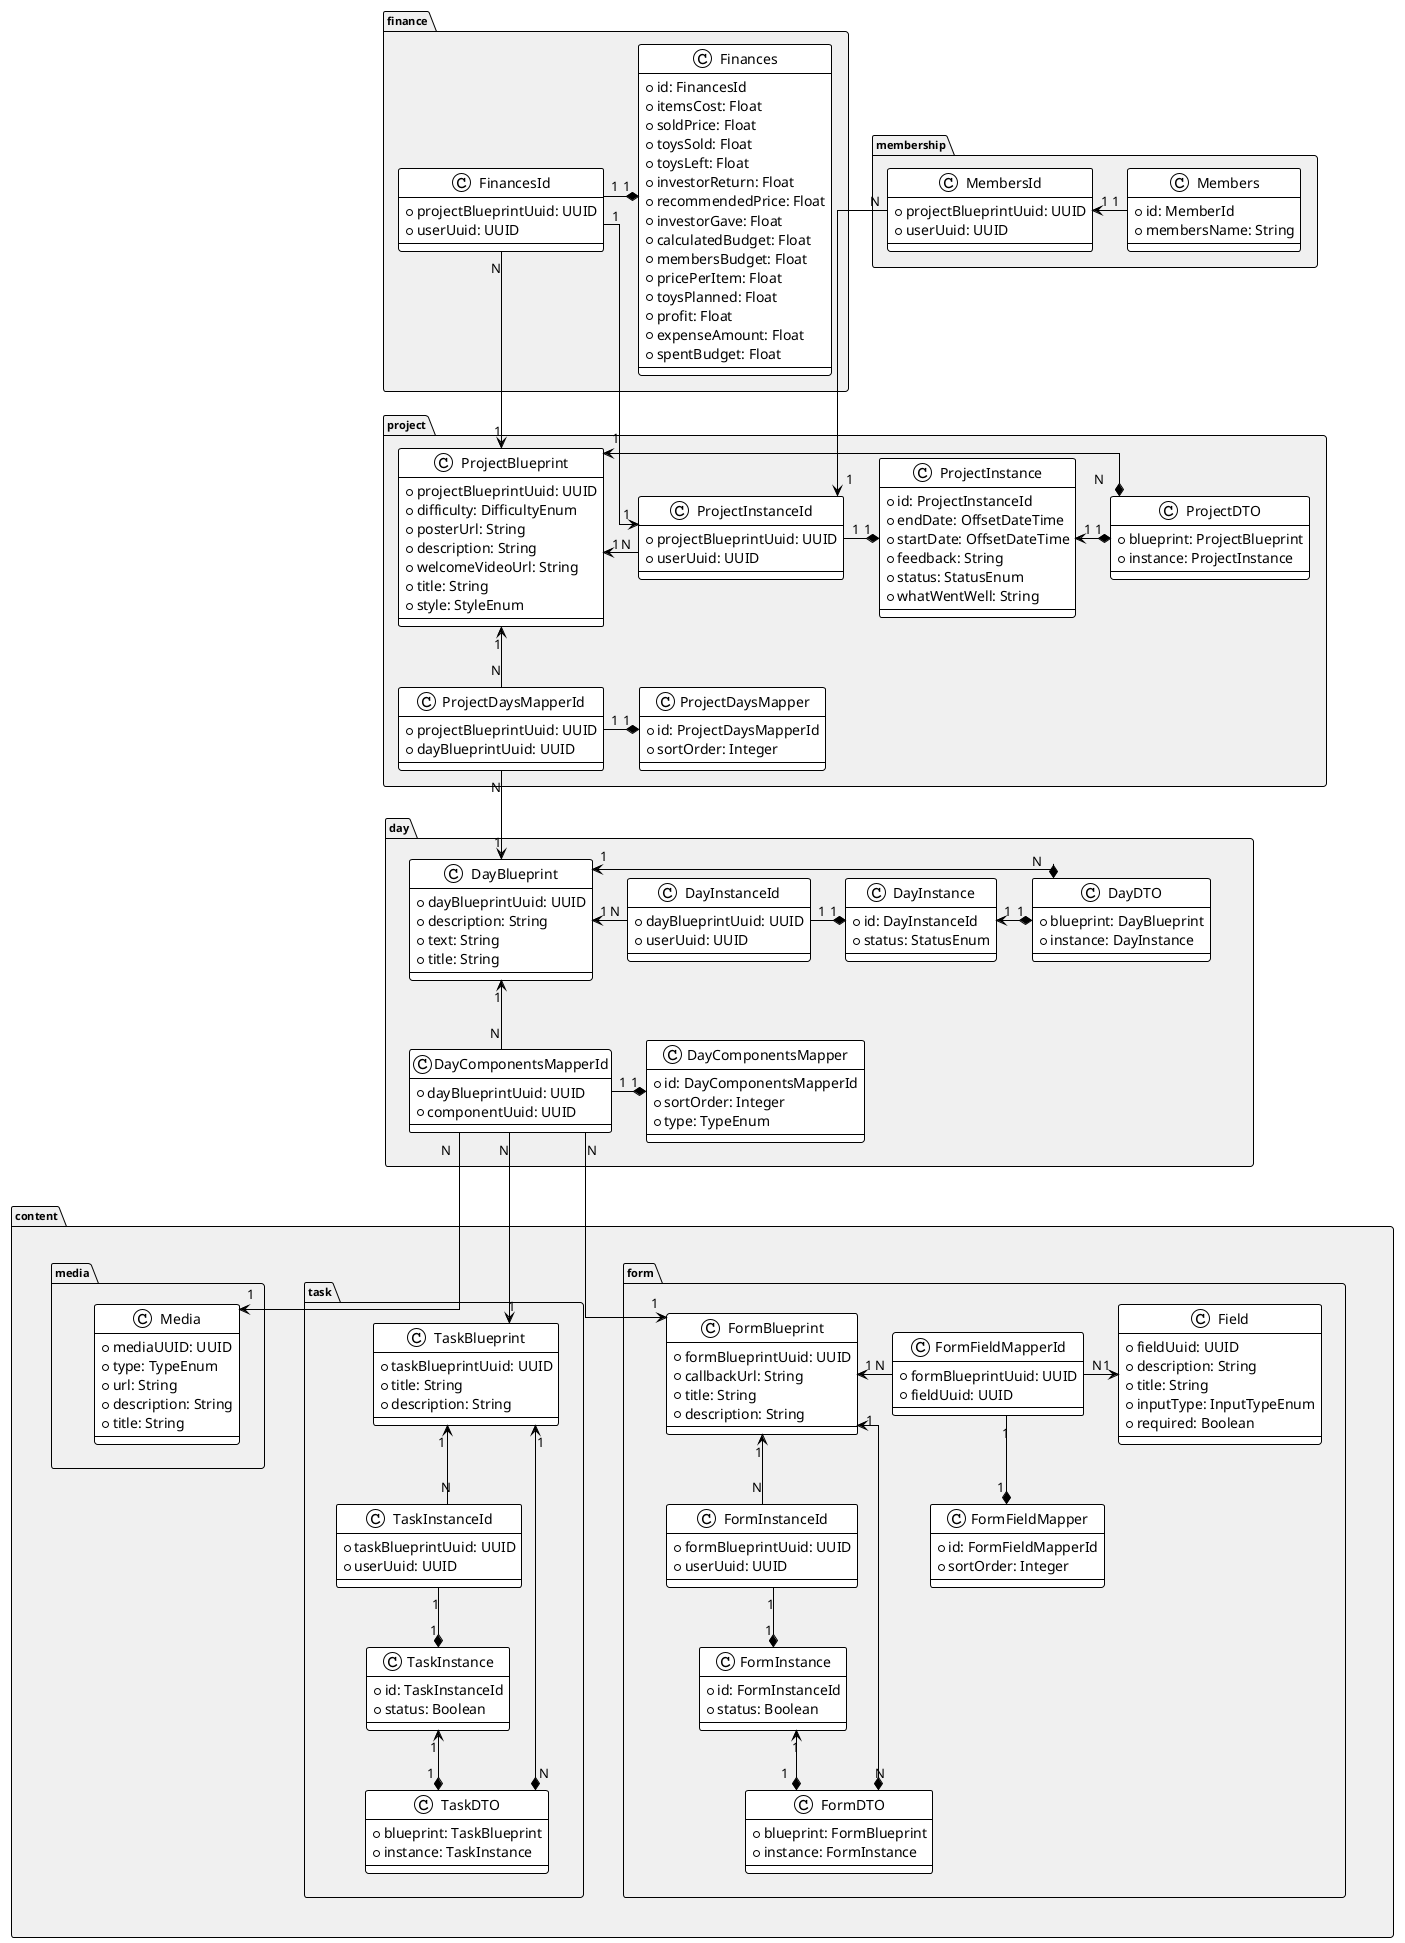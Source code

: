 @startuml

!theme plain

skinparam linetype ortho

skinparam package {
    FontSize 11
    FontStyle bold
    BackgroundColor #F0F0F0
}

package "project" {
    class ProjectBlueprint {
        * projectBlueprintUuid: UUID
        * difficulty: DifficultyEnum
        * posterUrl: String
        * description: String
        * welcomeVideoUrl: String
        * title: String
        * style: StyleEnum
    }

    class ProjectInstanceId {
        * projectBlueprintUuid: UUID
        * userUuid: UUID
    }

    class ProjectInstance {
        * id: ProjectInstanceId
        * endDate: OffsetDateTime
        * startDate: OffsetDateTime
        * feedback: String
        * status: StatusEnum
        * whatWentWell: String
    }

    class ProjectDTO {
        * blueprint: ProjectBlueprint
        * instance: ProjectInstance
    }

    class ProjectDaysMapperId {
        * projectBlueprintUuid: UUID
        * dayBlueprintUuid: UUID
    }

    class ProjectDaysMapper {
        * id: ProjectDaysMapperId
        * sortOrder: Integer
    }

}

package "membership" {
    class Members {
        * id: MemberId
        * membersName: String
    }
    
    class MembersId {
        * projectBlueprintUuid: UUID
        * userUuid: UUID
    }
}

package "day" {
    class DayBlueprint {
        * dayBlueprintUuid: UUID
        * description: String
        * text: String
        * title: String
    }

    class DayInstanceId {
        * dayBlueprintUuid: UUID
        * userUuid: UUID
    }

    class DayInstance {
        * id: DayInstanceId
        * status: StatusEnum
    }

    class DayDTO {
        * blueprint: DayBlueprint
        * instance: DayInstance
    }

    class DayComponentsMapperId {
        * dayBlueprintUuid: UUID
        * componentUuid: UUID
    }

    class DayComponentsMapper {
        * id: DayComponentsMapperId
        * sortOrder: Integer
        * type: TypeEnum
    }
}

package "content" {
    package "form" {
        class FormBlueprint {
            * formBlueprintUuid: UUID
            * callbackUrl: String
            * title: String
            * description: String
        }

        class FormInstanceId {
            * formBlueprintUuid: UUID
            * userUuid: UUID
        }

        class FormInstance {
            * id: FormInstanceId
            * status: Boolean
        }

        class FormDTO {
            * blueprint: FormBlueprint
            * instance: FormInstance
        }

        class FormFieldMapperId {
            * formBlueprintUuid: UUID
            * fieldUuid: UUID
        }

        class FormFieldMapper {
            * id: FormFieldMapperId
            * sortOrder: Integer
        }

        class Field {
            * fieldUuid: UUID
            * description: String
            * title: String
            * inputType: InputTypeEnum
            * required: Boolean
        }
    }

    package "task" {
        class TaskBlueprint {
            * taskBlueprintUuid: UUID
            * title: String
            * description: String
        }

        class TaskInstanceId {
            * taskBlueprintUuid: UUID
            * userUuid: UUID
        }

        class TaskInstance {
            * id: TaskInstanceId
            * status: Boolean
        }

        class TaskDTO {
            * blueprint: TaskBlueprint
            * instance: TaskInstance
        }
    }

    package "media" {
        class Media {
            * mediaUUID: UUID
            * type: TypeEnum
            * url: String
            * description: String
            * title: String
        }
    }
}
package "finance" {
    class FinancesId {
        * projectBlueprintUuid: UUID
        * userUuid: UUID
    }
    class Finances {
        * id: FinancesId
        * itemsCost: Float
        * soldPrice: Float
        * toysSold: Float
        * toysLeft: Float
        * investorReturn: Float
        * recommendedPrice: Float
        * investorGave: Float
        * calculatedBudget: Float
        * membersBudget: Float
        * pricePerItem: Float
        * toysPlanned: Float
        * profit: Float
        * expenseAmount: Float
        * spentBudget: Float
    }
}
FinancesId       "1" -down-> "1" ProjectInstanceId
FinancesId       "N" -down-> "1" ProjectBlueprint
Finances         "1" *-left- "1" FinancesId

MembersId        "N" -down-> "1" ProjectInstanceId
Members        "1" -left-> "1" MembersId

ProjectInstanceId "N" -left-> "1" ProjectBlueprint
ProjectInstance  "1" *-left- "1" ProjectInstanceId
ProjectDTO       "N" *-left-> "1" ProjectBlueprint
ProjectDTO       "1" *-left-> "1" ProjectInstance

ProjectDaysMapperId "N" -up-> "1" ProjectBlueprint
ProjectDaysMapperId "N" -down-> "1" DayBlueprint
ProjectDaysMapper "1" *-left- "1" ProjectDaysMapperId

DayInstanceId    "N" -left-> "1" DayBlueprint
DayInstance      "1" *-left- "1" DayInstanceId
DayDTO           "N" *-left-> "1" DayBlueprint
DayDTO           "1" *-left-> "1" DayInstance

DayComponentsMapperId "N" -up-> "1" DayBlueprint
DayComponentsMapperId "N" -down-> "1" Media
DayComponentsMapperId "N" -down-> "1" TaskBlueprint
DayComponentsMapperId "N" -down-> "1" FormBlueprint

DayComponentsMapper "1" *-left- "1" DayComponentsMapperId

TaskInstanceId   "N" -up-> "1" TaskBlueprint
TaskInstance     "1" *-up- "1" TaskInstanceId
TaskDTO          "N" *-up-> "1" TaskBlueprint
TaskDTO          "1" *-up-> "1" TaskInstance

FormInstanceId    "N" -up-> "1" FormBlueprint
FormInstance     "1" *-up- "1" FormInstanceId
FormDTO          "N" *-up-> "1" FormBlueprint
FormDTO          "1" *-up-> "1" FormInstance

FormFieldMapperId "N" -left-> "1" FormBlueprint
FormFieldMapper  "1" *-up- "1" FormFieldMapperId
FormFieldMapperId "N" -right-> "1" Field

media -right[hidden]-> task
task -right[hidden]-> form
task -right[hidden]-> form
day -down[hidden]-> content

@enduml